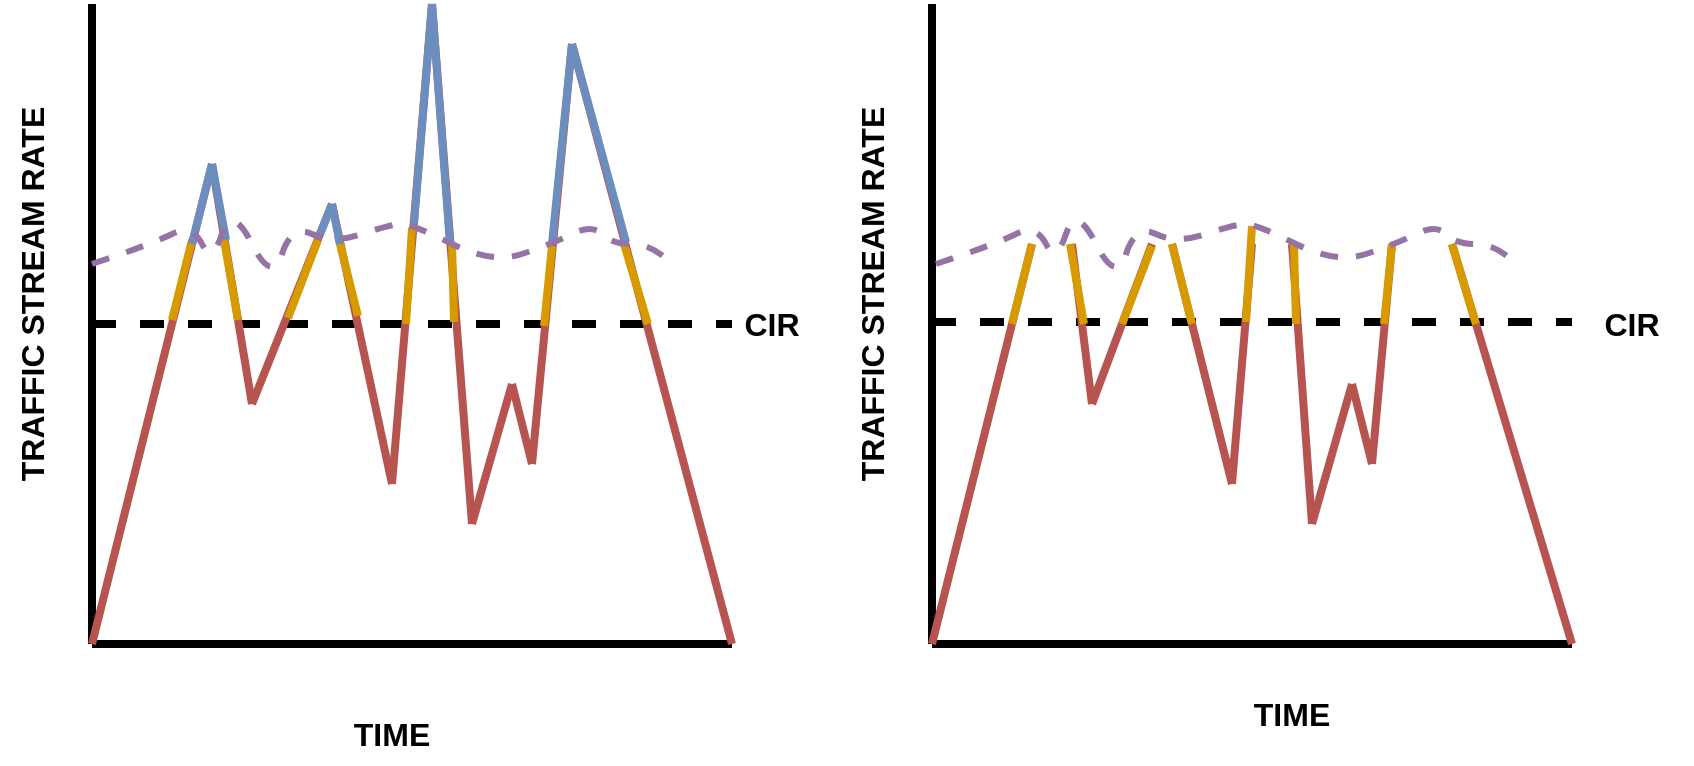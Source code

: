 <mxfile version="22.1.11" type="device">
  <diagram name="Página-1" id="sBnMv8ROgU1BbRwkUwzK">
    <mxGraphModel dx="1405" dy="842" grid="1" gridSize="10" guides="1" tooltips="1" connect="1" arrows="1" fold="1" page="1" pageScale="1" pageWidth="827" pageHeight="1169" background="#ffffff" math="0" shadow="0">
      <root>
        <mxCell id="0" />
        <mxCell id="1" parent="0" />
        <mxCell id="KLTQbaZBxGaoS2x_sraV-2" value="" style="endArrow=none;html=1;rounded=0;strokeWidth=4;" edge="1" parent="1">
          <mxGeometry width="50" height="50" relative="1" as="geometry">
            <mxPoint x="80" y="480" as="sourcePoint" />
            <mxPoint x="80" y="160" as="targetPoint" />
          </mxGeometry>
        </mxCell>
        <mxCell id="KLTQbaZBxGaoS2x_sraV-3" value="" style="endArrow=none;html=1;rounded=0;strokeWidth=4;" edge="1" parent="1">
          <mxGeometry width="50" height="50" relative="1" as="geometry">
            <mxPoint x="80" y="480" as="sourcePoint" />
            <mxPoint x="400" y="480" as="targetPoint" />
          </mxGeometry>
        </mxCell>
        <mxCell id="KLTQbaZBxGaoS2x_sraV-4" value="" style="endArrow=none;html=1;rounded=0;strokeWidth=4;dashed=1;" edge="1" parent="1">
          <mxGeometry width="50" height="50" relative="1" as="geometry">
            <mxPoint x="80" y="320" as="sourcePoint" />
            <mxPoint x="400" y="320" as="targetPoint" />
          </mxGeometry>
        </mxCell>
        <mxCell id="KLTQbaZBxGaoS2x_sraV-5" value="" style="endArrow=none;html=1;rounded=0;strokeWidth=4;jumpStyle=none;shadow=0;flowAnimation=0;ignoreEdge=0;orthogonalLoop=0;orthogonal=0;enumerate=0;comic=0;fillColor=#f8cecc;strokeColor=#b85450;" edge="1" parent="1">
          <mxGeometry width="50" height="50" relative="1" as="geometry">
            <mxPoint x="80" y="480" as="sourcePoint" />
            <mxPoint x="140" y="240" as="targetPoint" />
          </mxGeometry>
        </mxCell>
        <mxCell id="KLTQbaZBxGaoS2x_sraV-6" value="" style="endArrow=none;html=1;rounded=0;strokeWidth=4;jumpStyle=none;shadow=0;flowAnimation=0;ignoreEdge=0;orthogonalLoop=0;orthogonal=0;enumerate=0;comic=0;fillColor=#f8cecc;strokeColor=#b85450;" edge="1" parent="1">
          <mxGeometry width="50" height="50" relative="1" as="geometry">
            <mxPoint x="160" y="360" as="sourcePoint" />
            <mxPoint x="140" y="240" as="targetPoint" />
          </mxGeometry>
        </mxCell>
        <mxCell id="KLTQbaZBxGaoS2x_sraV-7" value="" style="endArrow=none;html=1;rounded=0;strokeWidth=4;jumpStyle=none;shadow=0;flowAnimation=0;ignoreEdge=0;orthogonalLoop=0;orthogonal=0;enumerate=0;comic=0;fillColor=#f8cecc;strokeColor=#b85450;" edge="1" parent="1">
          <mxGeometry width="50" height="50" relative="1" as="geometry">
            <mxPoint x="160" y="360" as="sourcePoint" />
            <mxPoint x="200" y="260" as="targetPoint" />
          </mxGeometry>
        </mxCell>
        <mxCell id="KLTQbaZBxGaoS2x_sraV-8" value="" style="endArrow=none;html=1;rounded=0;strokeWidth=4;jumpStyle=none;shadow=0;flowAnimation=0;ignoreEdge=0;orthogonalLoop=0;orthogonal=0;enumerate=0;comic=0;fillColor=#f8cecc;strokeColor=#b85450;" edge="1" parent="1">
          <mxGeometry width="50" height="50" relative="1" as="geometry">
            <mxPoint x="230" y="400" as="sourcePoint" />
            <mxPoint x="200" y="260" as="targetPoint" />
          </mxGeometry>
        </mxCell>
        <mxCell id="KLTQbaZBxGaoS2x_sraV-9" value="" style="endArrow=none;html=1;rounded=0;strokeWidth=4;jumpStyle=none;shadow=0;flowAnimation=0;ignoreEdge=0;orthogonalLoop=0;orthogonal=0;enumerate=0;comic=0;fillColor=#f8cecc;strokeColor=#b85450;" edge="1" parent="1">
          <mxGeometry width="50" height="50" relative="1" as="geometry">
            <mxPoint x="230" y="400" as="sourcePoint" />
            <mxPoint x="250" y="160" as="targetPoint" />
          </mxGeometry>
        </mxCell>
        <mxCell id="KLTQbaZBxGaoS2x_sraV-10" value="" style="endArrow=none;html=1;rounded=0;strokeWidth=4;jumpStyle=none;shadow=0;flowAnimation=0;ignoreEdge=0;orthogonalLoop=0;orthogonal=0;enumerate=0;comic=0;fillColor=#f8cecc;strokeColor=#b85450;" edge="1" parent="1">
          <mxGeometry width="50" height="50" relative="1" as="geometry">
            <mxPoint x="270" y="420" as="sourcePoint" />
            <mxPoint x="250" y="160" as="targetPoint" />
          </mxGeometry>
        </mxCell>
        <mxCell id="KLTQbaZBxGaoS2x_sraV-12" value="" style="endArrow=none;html=1;rounded=0;strokeWidth=4;jumpStyle=none;shadow=0;flowAnimation=0;ignoreEdge=0;orthogonalLoop=0;orthogonal=0;enumerate=0;comic=0;fillColor=#f8cecc;strokeColor=#b85450;" edge="1" parent="1">
          <mxGeometry width="50" height="50" relative="1" as="geometry">
            <mxPoint x="270" y="420" as="sourcePoint" />
            <mxPoint x="290" y="350" as="targetPoint" />
          </mxGeometry>
        </mxCell>
        <mxCell id="KLTQbaZBxGaoS2x_sraV-13" value="" style="endArrow=none;html=1;rounded=0;strokeWidth=4;fillColor=#f8cecc;strokeColor=#b85450;" edge="1" parent="1">
          <mxGeometry width="50" height="50" relative="1" as="geometry">
            <mxPoint x="300" y="390" as="sourcePoint" />
            <mxPoint x="290" y="350" as="targetPoint" />
          </mxGeometry>
        </mxCell>
        <mxCell id="KLTQbaZBxGaoS2x_sraV-14" value="" style="endArrow=none;html=1;rounded=0;strokeWidth=4;jumpStyle=none;shadow=0;flowAnimation=0;ignoreEdge=0;orthogonalLoop=0;orthogonal=0;enumerate=0;comic=0;fillColor=#f8cecc;strokeColor=#b85450;" edge="1" parent="1">
          <mxGeometry width="50" height="50" relative="1" as="geometry">
            <mxPoint x="300" y="390" as="sourcePoint" />
            <mxPoint x="320" y="180" as="targetPoint" />
          </mxGeometry>
        </mxCell>
        <mxCell id="KLTQbaZBxGaoS2x_sraV-15" value="" style="endArrow=none;html=1;rounded=0;strokeWidth=4;jumpStyle=none;shadow=0;flowAnimation=0;ignoreEdge=0;orthogonalLoop=0;orthogonal=0;enumerate=0;comic=0;fillColor=#f8cecc;strokeColor=#b85450;" edge="1" parent="1">
          <mxGeometry width="50" height="50" relative="1" as="geometry">
            <mxPoint x="400" y="480" as="sourcePoint" />
            <mxPoint x="320" y="180" as="targetPoint" />
          </mxGeometry>
        </mxCell>
        <mxCell id="KLTQbaZBxGaoS2x_sraV-16" value="" style="endArrow=none;html=1;rounded=0;strokeWidth=4;" edge="1" parent="1">
          <mxGeometry width="50" height="50" relative="1" as="geometry">
            <mxPoint x="500" y="480" as="sourcePoint" />
            <mxPoint x="500" y="160" as="targetPoint" />
          </mxGeometry>
        </mxCell>
        <mxCell id="KLTQbaZBxGaoS2x_sraV-17" value="" style="endArrow=none;html=1;rounded=0;strokeWidth=4;" edge="1" parent="1">
          <mxGeometry width="50" height="50" relative="1" as="geometry">
            <mxPoint x="500" y="480" as="sourcePoint" />
            <mxPoint x="820" y="480" as="targetPoint" />
          </mxGeometry>
        </mxCell>
        <mxCell id="KLTQbaZBxGaoS2x_sraV-18" value="" style="endArrow=none;html=1;rounded=0;strokeWidth=4;dashed=1;" edge="1" parent="1">
          <mxGeometry width="50" height="50" relative="1" as="geometry">
            <mxPoint x="500" y="319" as="sourcePoint" />
            <mxPoint x="820" y="319" as="targetPoint" />
          </mxGeometry>
        </mxCell>
        <mxCell id="KLTQbaZBxGaoS2x_sraV-19" value="" style="endArrow=none;html=1;rounded=0;strokeWidth=4;fillColor=#f8cecc;strokeColor=#b85450;" edge="1" parent="1">
          <mxGeometry width="50" height="50" relative="1" as="geometry">
            <mxPoint x="500" y="480" as="sourcePoint" />
            <mxPoint x="550" y="280" as="targetPoint" />
          </mxGeometry>
        </mxCell>
        <mxCell id="KLTQbaZBxGaoS2x_sraV-20" value="" style="endArrow=none;html=1;rounded=0;strokeWidth=4;fillColor=#f8cecc;strokeColor=#b85450;" edge="1" parent="1">
          <mxGeometry width="50" height="50" relative="1" as="geometry">
            <mxPoint x="580" y="360" as="sourcePoint" />
            <mxPoint x="570" y="280" as="targetPoint" />
          </mxGeometry>
        </mxCell>
        <mxCell id="KLTQbaZBxGaoS2x_sraV-21" value="" style="endArrow=none;html=1;rounded=0;strokeWidth=4;fillColor=#f8cecc;strokeColor=#b85450;" edge="1" parent="1">
          <mxGeometry width="50" height="50" relative="1" as="geometry">
            <mxPoint x="580" y="360" as="sourcePoint" />
            <mxPoint x="610" y="280" as="targetPoint" />
          </mxGeometry>
        </mxCell>
        <mxCell id="KLTQbaZBxGaoS2x_sraV-22" value="" style="endArrow=none;html=1;rounded=0;strokeWidth=4;fillColor=#f8cecc;strokeColor=#b85450;" edge="1" parent="1">
          <mxGeometry width="50" height="50" relative="1" as="geometry">
            <mxPoint x="650" y="400" as="sourcePoint" />
            <mxPoint x="620" y="280" as="targetPoint" />
          </mxGeometry>
        </mxCell>
        <mxCell id="KLTQbaZBxGaoS2x_sraV-23" value="" style="endArrow=none;html=1;rounded=0;strokeWidth=4;fillColor=#f8cecc;strokeColor=#b85450;" edge="1" parent="1">
          <mxGeometry width="50" height="50" relative="1" as="geometry">
            <mxPoint x="650" y="400" as="sourcePoint" />
            <mxPoint x="660" y="280" as="targetPoint" />
          </mxGeometry>
        </mxCell>
        <mxCell id="KLTQbaZBxGaoS2x_sraV-24" value="" style="endArrow=none;html=1;rounded=0;strokeWidth=4;fillColor=#f8cecc;strokeColor=#b85450;" edge="1" parent="1">
          <mxGeometry width="50" height="50" relative="1" as="geometry">
            <mxPoint x="690" y="420" as="sourcePoint" />
            <mxPoint x="680" y="280" as="targetPoint" />
          </mxGeometry>
        </mxCell>
        <mxCell id="KLTQbaZBxGaoS2x_sraV-25" value="" style="endArrow=none;html=1;rounded=0;strokeWidth=4;fillColor=#f8cecc;strokeColor=#b85450;" edge="1" parent="1">
          <mxGeometry width="50" height="50" relative="1" as="geometry">
            <mxPoint x="690" y="420" as="sourcePoint" />
            <mxPoint x="710" y="350" as="targetPoint" />
          </mxGeometry>
        </mxCell>
        <mxCell id="KLTQbaZBxGaoS2x_sraV-26" value="" style="endArrow=none;html=1;rounded=0;strokeWidth=4;fillColor=#f8cecc;strokeColor=#b85450;" edge="1" parent="1">
          <mxGeometry width="50" height="50" relative="1" as="geometry">
            <mxPoint x="720" y="390" as="sourcePoint" />
            <mxPoint x="710" y="350" as="targetPoint" />
          </mxGeometry>
        </mxCell>
        <mxCell id="KLTQbaZBxGaoS2x_sraV-27" value="" style="endArrow=none;html=1;rounded=0;strokeWidth=4;fillColor=#f8cecc;strokeColor=#b85450;" edge="1" parent="1">
          <mxGeometry width="50" height="50" relative="1" as="geometry">
            <mxPoint x="720" y="390" as="sourcePoint" />
            <mxPoint x="730" y="280" as="targetPoint" />
          </mxGeometry>
        </mxCell>
        <mxCell id="KLTQbaZBxGaoS2x_sraV-28" value="" style="endArrow=none;html=1;rounded=0;strokeWidth=4;fillColor=#f8cecc;strokeColor=#b85450;" edge="1" parent="1">
          <mxGeometry width="50" height="50" relative="1" as="geometry">
            <mxPoint x="820" y="480" as="sourcePoint" />
            <mxPoint x="760" y="280" as="targetPoint" />
          </mxGeometry>
        </mxCell>
        <mxCell id="KLTQbaZBxGaoS2x_sraV-31" value="" style="endArrow=none;html=1;rounded=0;fillColor=#ffe6cc;strokeColor=#d79b00;strokeWidth=4;" edge="1" parent="1">
          <mxGeometry width="50" height="50" relative="1" as="geometry">
            <mxPoint x="540" y="320" as="sourcePoint" />
            <mxPoint x="550" y="280" as="targetPoint" />
          </mxGeometry>
        </mxCell>
        <mxCell id="KLTQbaZBxGaoS2x_sraV-48" value="" style="endArrow=none;html=1;rounded=0;fillColor=#ffe6cc;strokeColor=#d79b00;strokeWidth=4;" edge="1" parent="1">
          <mxGeometry width="50" height="50" relative="1" as="geometry">
            <mxPoint x="595" y="320" as="sourcePoint" />
            <mxPoint x="610" y="281" as="targetPoint" />
          </mxGeometry>
        </mxCell>
        <mxCell id="KLTQbaZBxGaoS2x_sraV-49" value="" style="endArrow=none;html=1;rounded=0;fillColor=#ffe6cc;strokeColor=#d79b00;strokeWidth=4;" edge="1" parent="1">
          <mxGeometry width="50" height="50" relative="1" as="geometry">
            <mxPoint x="630" y="320" as="sourcePoint" />
            <mxPoint x="620" y="280" as="targetPoint" />
          </mxGeometry>
        </mxCell>
        <mxCell id="KLTQbaZBxGaoS2x_sraV-50" value="" style="endArrow=none;html=1;rounded=0;fillColor=#ffe6cc;strokeColor=#d79b00;strokeWidth=4;" edge="1" parent="1">
          <mxGeometry width="50" height="50" relative="1" as="geometry">
            <mxPoint x="657" y="319" as="sourcePoint" />
            <mxPoint x="660" y="271" as="targetPoint" />
          </mxGeometry>
        </mxCell>
        <mxCell id="KLTQbaZBxGaoS2x_sraV-52" value="" style="endArrow=none;html=1;rounded=0;fillColor=#ffe6cc;strokeColor=#d79b00;strokeWidth=4;" edge="1" parent="1">
          <mxGeometry width="50" height="50" relative="1" as="geometry">
            <mxPoint x="682" y="320" as="sourcePoint" />
            <mxPoint x="681" y="280" as="targetPoint" />
          </mxGeometry>
        </mxCell>
        <mxCell id="KLTQbaZBxGaoS2x_sraV-53" value="" style="endArrow=none;html=1;rounded=0;fillColor=#ffe6cc;strokeColor=#d79b00;strokeWidth=4;" edge="1" parent="1">
          <mxGeometry width="50" height="50" relative="1" as="geometry">
            <mxPoint x="726" y="320" as="sourcePoint" />
            <mxPoint x="730" y="280" as="targetPoint" />
          </mxGeometry>
        </mxCell>
        <mxCell id="KLTQbaZBxGaoS2x_sraV-54" value="" style="endArrow=none;html=1;rounded=0;fillColor=#ffe6cc;strokeColor=#d79b00;strokeWidth=4;" edge="1" parent="1">
          <mxGeometry width="50" height="50" relative="1" as="geometry">
            <mxPoint x="772" y="320" as="sourcePoint" />
            <mxPoint x="760" y="280" as="targetPoint" />
          </mxGeometry>
        </mxCell>
        <mxCell id="KLTQbaZBxGaoS2x_sraV-55" value="TRAFFIC STREAM RATE" style="text;html=1;strokeColor=none;fillColor=none;align=center;verticalAlign=middle;whiteSpace=wrap;rounded=0;fontSize=16;fontStyle=1;rotation=-90;" vertex="1" parent="1">
          <mxGeometry x="-50" y="290" width="200" height="30" as="geometry" />
        </mxCell>
        <mxCell id="KLTQbaZBxGaoS2x_sraV-56" value="TIME" style="text;html=1;strokeColor=none;fillColor=none;align=center;verticalAlign=middle;whiteSpace=wrap;rounded=0;fontSize=16;fontStyle=1" vertex="1" parent="1">
          <mxGeometry x="650" y="500" width="60" height="30" as="geometry" />
        </mxCell>
        <mxCell id="KLTQbaZBxGaoS2x_sraV-57" value="TIME" style="text;html=1;strokeColor=none;fillColor=none;align=center;verticalAlign=middle;whiteSpace=wrap;rounded=0;fontSize=16;fontStyle=1" vertex="1" parent="1">
          <mxGeometry x="200" y="510" width="60" height="30" as="geometry" />
        </mxCell>
        <mxCell id="KLTQbaZBxGaoS2x_sraV-58" value="TRAFFIC STREAM RATE" style="text;html=1;strokeColor=none;fillColor=none;align=center;verticalAlign=middle;whiteSpace=wrap;rounded=0;fontSize=16;fontStyle=1;rotation=-90;" vertex="1" parent="1">
          <mxGeometry x="370" y="290" width="200" height="30" as="geometry" />
        </mxCell>
        <mxCell id="KLTQbaZBxGaoS2x_sraV-67" value="" style="endArrow=none;html=1;rounded=0;fillColor=#ffe6cc;strokeColor=#d79b00;strokeWidth=4;" edge="1" parent="1">
          <mxGeometry width="50" height="50" relative="1" as="geometry">
            <mxPoint x="576" y="320" as="sourcePoint" />
            <mxPoint x="569" y="280" as="targetPoint" />
          </mxGeometry>
        </mxCell>
        <mxCell id="KLTQbaZBxGaoS2x_sraV-69" value="" style="curved=1;endArrow=none;html=1;rounded=0;endFill=0;dashed=1;fillColor=#e1d5e7;strokeColor=#9673a6;strokeWidth=3;" edge="1" parent="1">
          <mxGeometry width="50" height="50" relative="1" as="geometry">
            <mxPoint x="502" y="290" as="sourcePoint" />
            <mxPoint x="792" y="290" as="targetPoint" />
            <Array as="points">
              <mxPoint x="532" y="280" />
              <mxPoint x="552" y="270" />
              <mxPoint x="562" y="290" />
              <mxPoint x="572" y="260" />
              <mxPoint x="592" y="300" />
              <mxPoint x="602" y="270" />
              <mxPoint x="622" y="280" />
              <mxPoint x="652" y="270" />
              <mxPoint x="662" y="270" />
              <mxPoint x="702" y="290" />
              <mxPoint x="732" y="280" />
              <mxPoint x="752" y="270" />
              <mxPoint x="762" y="280" />
              <mxPoint x="782" y="280" />
            </Array>
          </mxGeometry>
        </mxCell>
        <mxCell id="KLTQbaZBxGaoS2x_sraV-71" value="" style="endArrow=none;html=1;rounded=0;fillColor=#ffe6cc;strokeColor=#d79b00;strokeWidth=4;" edge="1" parent="1">
          <mxGeometry width="50" height="50" relative="1" as="geometry">
            <mxPoint x="120" y="318" as="sourcePoint" />
            <mxPoint x="130" y="278" as="targetPoint" />
          </mxGeometry>
        </mxCell>
        <mxCell id="KLTQbaZBxGaoS2x_sraV-72" value="" style="endArrow=none;html=1;rounded=0;fillColor=#ffe6cc;strokeColor=#d79b00;strokeWidth=4;" edge="1" parent="1">
          <mxGeometry width="50" height="50" relative="1" as="geometry">
            <mxPoint x="153" y="318" as="sourcePoint" />
            <mxPoint x="146" y="278" as="targetPoint" />
          </mxGeometry>
        </mxCell>
        <mxCell id="KLTQbaZBxGaoS2x_sraV-73" value="" style="endArrow=none;html=1;rounded=0;fillColor=#ffe6cc;strokeColor=#d79b00;strokeWidth=4;" edge="1" parent="1">
          <mxGeometry width="50" height="50" relative="1" as="geometry">
            <mxPoint x="178" y="317" as="sourcePoint" />
            <mxPoint x="193" y="278" as="targetPoint" />
          </mxGeometry>
        </mxCell>
        <mxCell id="KLTQbaZBxGaoS2x_sraV-74" value="" style="endArrow=none;html=1;rounded=0;fillColor=#ffe6cc;strokeColor=#d79b00;strokeWidth=4;" edge="1" parent="1">
          <mxGeometry width="50" height="50" relative="1" as="geometry">
            <mxPoint x="213" y="316" as="sourcePoint" />
            <mxPoint x="203" y="276" as="targetPoint" />
          </mxGeometry>
        </mxCell>
        <mxCell id="KLTQbaZBxGaoS2x_sraV-75" value="" style="endArrow=none;html=1;rounded=0;fillColor=#ffe6cc;strokeColor=#d79b00;strokeWidth=4;" edge="1" parent="1">
          <mxGeometry width="50" height="50" relative="1" as="geometry">
            <mxPoint x="237" y="320" as="sourcePoint" />
            <mxPoint x="240" y="272" as="targetPoint" />
          </mxGeometry>
        </mxCell>
        <mxCell id="KLTQbaZBxGaoS2x_sraV-76" value="" style="endArrow=none;html=1;rounded=0;fillColor=#ffe6cc;strokeColor=#d79b00;strokeWidth=4;" edge="1" parent="1">
          <mxGeometry width="50" height="50" relative="1" as="geometry">
            <mxPoint x="261" y="319" as="sourcePoint" />
            <mxPoint x="260" y="279" as="targetPoint" />
          </mxGeometry>
        </mxCell>
        <mxCell id="KLTQbaZBxGaoS2x_sraV-77" value="" style="endArrow=none;html=1;rounded=0;fillColor=#ffe6cc;strokeColor=#d79b00;strokeWidth=4;" edge="1" parent="1">
          <mxGeometry width="50" height="50" relative="1" as="geometry">
            <mxPoint x="306" y="321" as="sourcePoint" />
            <mxPoint x="310" y="281" as="targetPoint" />
          </mxGeometry>
        </mxCell>
        <mxCell id="KLTQbaZBxGaoS2x_sraV-78" value="" style="endArrow=none;html=1;rounded=0;fillColor=#ffe6cc;strokeColor=#d79b00;strokeWidth=4;" edge="1" parent="1">
          <mxGeometry width="50" height="50" relative="1" as="geometry">
            <mxPoint x="358" y="320" as="sourcePoint" />
            <mxPoint x="346" y="280" as="targetPoint" />
          </mxGeometry>
        </mxCell>
        <mxCell id="KLTQbaZBxGaoS2x_sraV-79" value="" style="endArrow=none;html=1;rounded=0;strokeWidth=4;fillColor=#dae8fc;strokeColor=#6c8ebf;" edge="1" parent="1">
          <mxGeometry width="50" height="50" relative="1" as="geometry">
            <mxPoint x="130" y="280" as="sourcePoint" />
            <mxPoint x="140" y="240" as="targetPoint" />
          </mxGeometry>
        </mxCell>
        <mxCell id="KLTQbaZBxGaoS2x_sraV-80" value="" style="endArrow=none;html=1;rounded=0;strokeWidth=4;fillColor=#dae8fc;strokeColor=#6c8ebf;" edge="1" parent="1">
          <mxGeometry width="50" height="50" relative="1" as="geometry">
            <mxPoint x="147" y="278" as="sourcePoint" />
            <mxPoint x="140" y="240" as="targetPoint" />
          </mxGeometry>
        </mxCell>
        <mxCell id="KLTQbaZBxGaoS2x_sraV-81" value="" style="endArrow=none;html=1;rounded=0;strokeWidth=4;fillColor=#dae8fc;strokeColor=#6c8ebf;" edge="1" parent="1">
          <mxGeometry width="50" height="50" relative="1" as="geometry">
            <mxPoint x="194" y="275" as="sourcePoint" />
            <mxPoint x="200" y="260" as="targetPoint" />
          </mxGeometry>
        </mxCell>
        <mxCell id="KLTQbaZBxGaoS2x_sraV-82" value="" style="endArrow=none;html=1;rounded=0;strokeWidth=4;fillColor=#dae8fc;strokeColor=#6c8ebf;" edge="1" parent="1">
          <mxGeometry width="50" height="50" relative="1" as="geometry">
            <mxPoint x="204" y="280" as="sourcePoint" />
            <mxPoint x="200" y="260" as="targetPoint" />
          </mxGeometry>
        </mxCell>
        <mxCell id="KLTQbaZBxGaoS2x_sraV-83" value="" style="endArrow=none;html=1;rounded=0;strokeWidth=4;fillColor=#dae8fc;strokeColor=#6c8ebf;" edge="1" parent="1">
          <mxGeometry width="50" height="50" relative="1" as="geometry">
            <mxPoint x="241" y="270" as="sourcePoint" />
            <mxPoint x="250" y="160" as="targetPoint" />
          </mxGeometry>
        </mxCell>
        <mxCell id="KLTQbaZBxGaoS2x_sraV-84" value="" style="endArrow=none;html=1;rounded=0;strokeWidth=4;fillColor=#dae8fc;strokeColor=#6c8ebf;" edge="1" parent="1">
          <mxGeometry width="50" height="50" relative="1" as="geometry">
            <mxPoint x="259" y="280" as="sourcePoint" />
            <mxPoint x="250" y="160" as="targetPoint" />
          </mxGeometry>
        </mxCell>
        <mxCell id="KLTQbaZBxGaoS2x_sraV-85" value="" style="endArrow=none;html=1;rounded=0;strokeWidth=4;fillColor=#dae8fc;strokeColor=#6c8ebf;" edge="1" parent="1">
          <mxGeometry width="50" height="50" relative="1" as="geometry">
            <mxPoint x="310" y="280" as="sourcePoint" />
            <mxPoint x="320" y="180" as="targetPoint" />
          </mxGeometry>
        </mxCell>
        <mxCell id="KLTQbaZBxGaoS2x_sraV-86" value="" style="endArrow=none;html=1;rounded=0;strokeWidth=4;fillColor=#dae8fc;strokeColor=#6c8ebf;" edge="1" parent="1">
          <mxGeometry width="50" height="50" relative="1" as="geometry">
            <mxPoint x="347" y="279" as="sourcePoint" />
            <mxPoint x="320" y="180" as="targetPoint" />
          </mxGeometry>
        </mxCell>
        <mxCell id="KLTQbaZBxGaoS2x_sraV-70" value="" style="curved=1;endArrow=none;html=1;rounded=0;endFill=0;dashed=1;fillColor=#e1d5e7;strokeColor=#9673a6;strokeWidth=3;" edge="1" parent="1">
          <mxGeometry width="50" height="50" relative="1" as="geometry">
            <mxPoint x="80" y="290" as="sourcePoint" />
            <mxPoint x="370" y="290" as="targetPoint" />
            <Array as="points">
              <mxPoint x="110" y="280" />
              <mxPoint x="130" y="270" />
              <mxPoint x="140" y="290" />
              <mxPoint x="150" y="260" />
              <mxPoint x="170" y="300" />
              <mxPoint x="180" y="270" />
              <mxPoint x="200" y="280" />
              <mxPoint x="230" y="270" />
              <mxPoint x="240" y="270" />
              <mxPoint x="280" y="290" />
              <mxPoint x="310" y="280" />
              <mxPoint x="330" y="270" />
              <mxPoint x="340" y="280" />
              <mxPoint x="360" y="280" />
            </Array>
          </mxGeometry>
        </mxCell>
        <mxCell id="KLTQbaZBxGaoS2x_sraV-88" value="CIR" style="text;html=1;strokeColor=none;fillColor=none;align=center;verticalAlign=middle;whiteSpace=wrap;rounded=0;fontSize=16;fontStyle=1" vertex="1" parent="1">
          <mxGeometry x="390" y="305" width="60" height="30" as="geometry" />
        </mxCell>
        <mxCell id="KLTQbaZBxGaoS2x_sraV-89" value="CIR" style="text;html=1;strokeColor=none;fillColor=none;align=center;verticalAlign=middle;whiteSpace=wrap;rounded=0;fontSize=16;fontStyle=1" vertex="1" parent="1">
          <mxGeometry x="820" y="305" width="60" height="30" as="geometry" />
        </mxCell>
      </root>
    </mxGraphModel>
  </diagram>
</mxfile>
